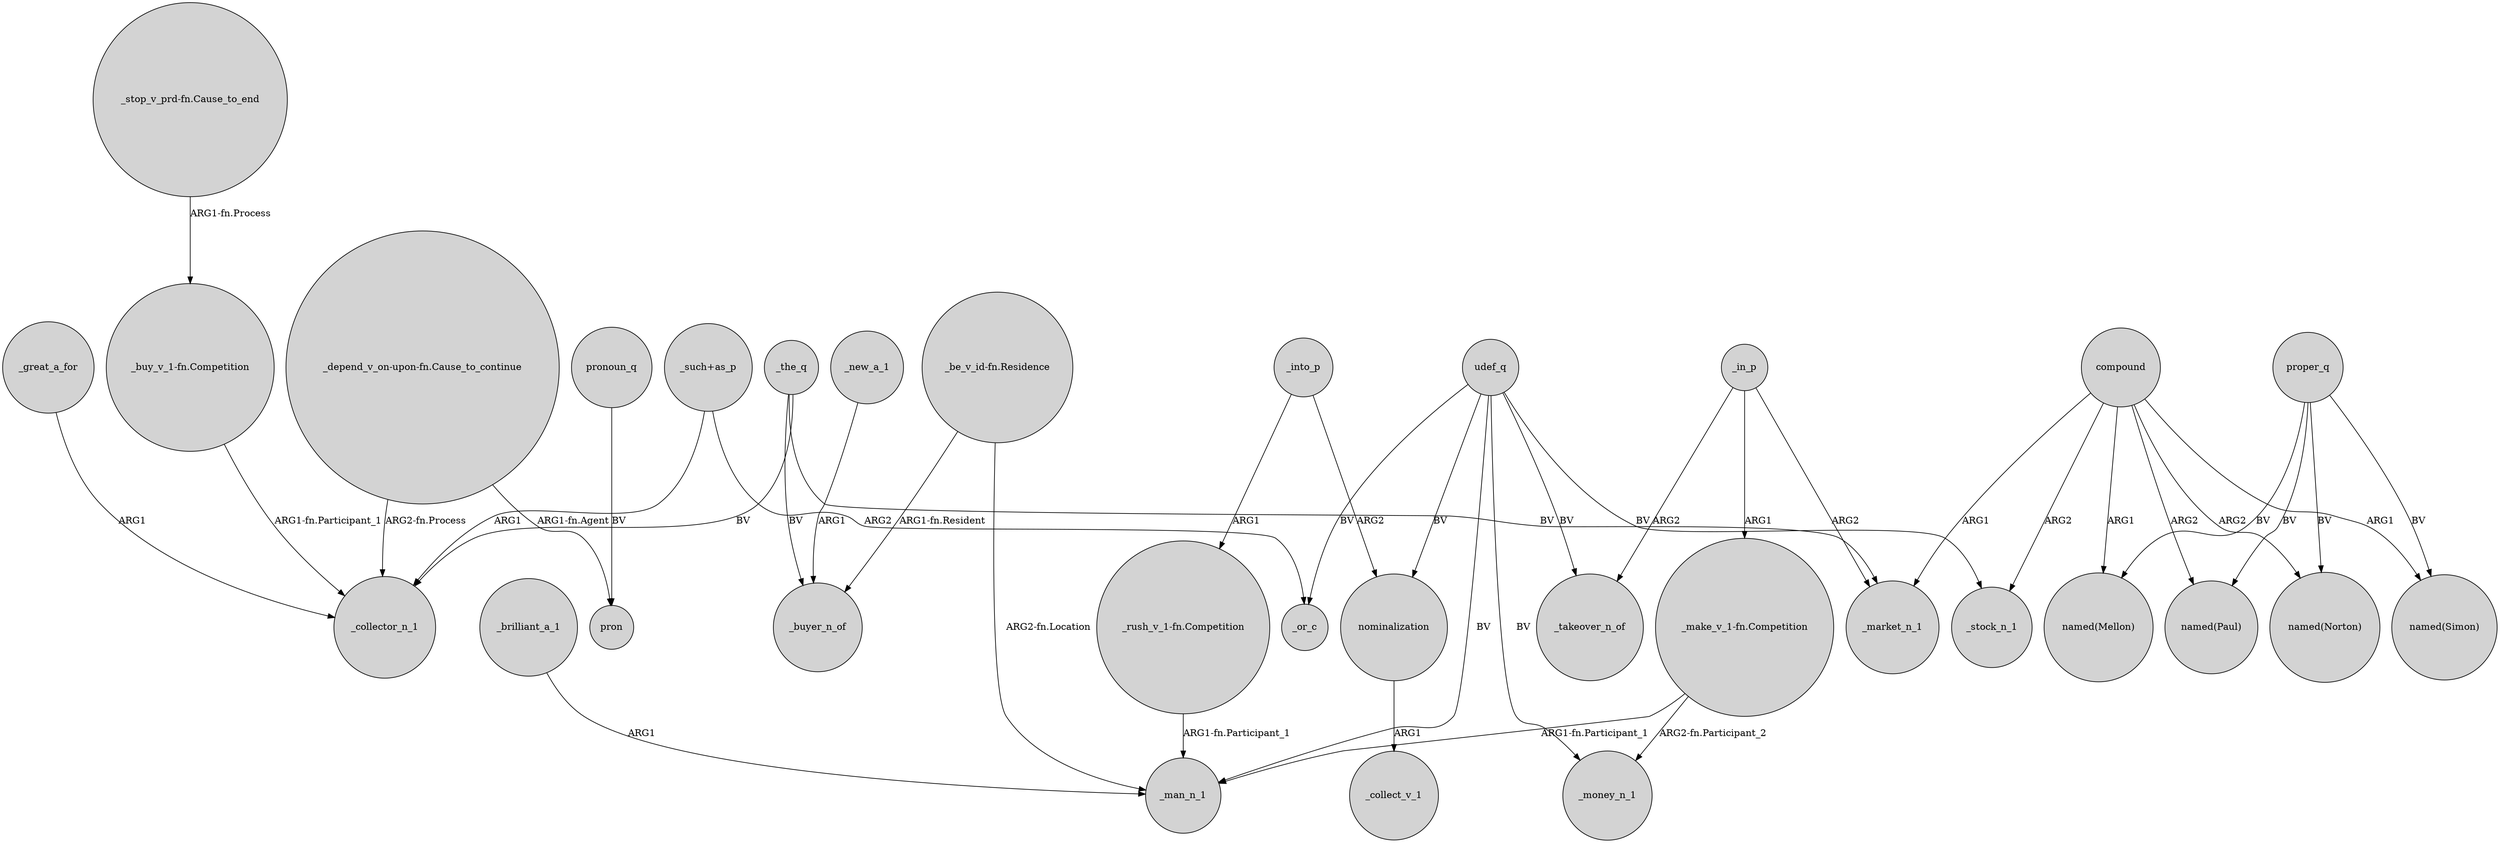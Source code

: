 digraph {
	node [shape=circle style=filled]
	"_depend_v_on-upon-fn.Cause_to_continue" -> _collector_n_1 [label="ARG2-fn.Process"]
	proper_q -> "named(Mellon)" [label=BV]
	compound -> "named(Simon)" [label=ARG1]
	compound -> "named(Paul)" [label=ARG2]
	"_make_v_1-fn.Competition" -> _man_n_1 [label="ARG1-fn.Participant_1"]
	udef_q -> nominalization [label=BV]
	"_stop_v_prd-fn.Cause_to_end" -> "_buy_v_1-fn.Competition" [label="ARG1-fn.Process"]
	"_be_v_id-fn.Residence" -> _buyer_n_of [label="ARG1-fn.Resident"]
	_the_q -> _market_n_1 [label=BV]
	udef_q -> _or_c [label=BV]
	_into_p -> nominalization [label=ARG2]
	_new_a_1 -> _buyer_n_of [label=ARG1]
	pronoun_q -> pron [label=BV]
	udef_q -> _takeover_n_of [label=BV]
	udef_q -> _stock_n_1 [label=BV]
	_in_p -> _market_n_1 [label=ARG2]
	"_be_v_id-fn.Residence" -> _man_n_1 [label="ARG2-fn.Location"]
	udef_q -> _money_n_1 [label=BV]
	_great_a_for -> _collector_n_1 [label=ARG1]
	compound -> _stock_n_1 [label=ARG2]
	_into_p -> "_rush_v_1-fn.Competition" [label=ARG1]
	_brilliant_a_1 -> _man_n_1 [label=ARG1]
	proper_q -> "named(Paul)" [label=BV]
	_the_q -> _collector_n_1 [label=BV]
	"_depend_v_on-upon-fn.Cause_to_continue" -> pron [label="ARG1-fn.Agent"]
	"_make_v_1-fn.Competition" -> _money_n_1 [label="ARG2-fn.Participant_2"]
	udef_q -> _man_n_1 [label=BV]
	_the_q -> _buyer_n_of [label=BV]
	"_buy_v_1-fn.Competition" -> _collector_n_1 [label="ARG1-fn.Participant_1"]
	compound -> "named(Norton)" [label=ARG2]
	"_such+as_p" -> _collector_n_1 [label=ARG1]
	nominalization -> _collect_v_1 [label=ARG1]
	proper_q -> "named(Simon)" [label=BV]
	proper_q -> "named(Norton)" [label=BV]
	compound -> _market_n_1 [label=ARG1]
	compound -> "named(Mellon)" [label=ARG1]
	_in_p -> _takeover_n_of [label=ARG2]
	"_such+as_p" -> _or_c [label=ARG2]
	"_rush_v_1-fn.Competition" -> _man_n_1 [label="ARG1-fn.Participant_1"]
	_in_p -> "_make_v_1-fn.Competition" [label=ARG1]
}
